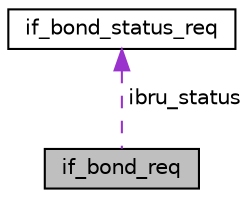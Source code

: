 digraph G
{
  edge [fontname="Helvetica",fontsize="10",labelfontname="Helvetica",labelfontsize="10"];
  node [fontname="Helvetica",fontsize="10",shape=record];
  Node1 [label="if_bond_req",height=0.2,width=0.4,color="black", fillcolor="grey75", style="filled" fontcolor="black"];
  Node2 -> Node1 [dir="back",color="darkorchid3",fontsize="10",style="dashed",label=" ibru_status" ,fontname="Helvetica"];
  Node2 [label="if_bond_status_req",height=0.2,width=0.4,color="black", fillcolor="white", style="filled",URL="$structif__bond__status__req.html"];
}
